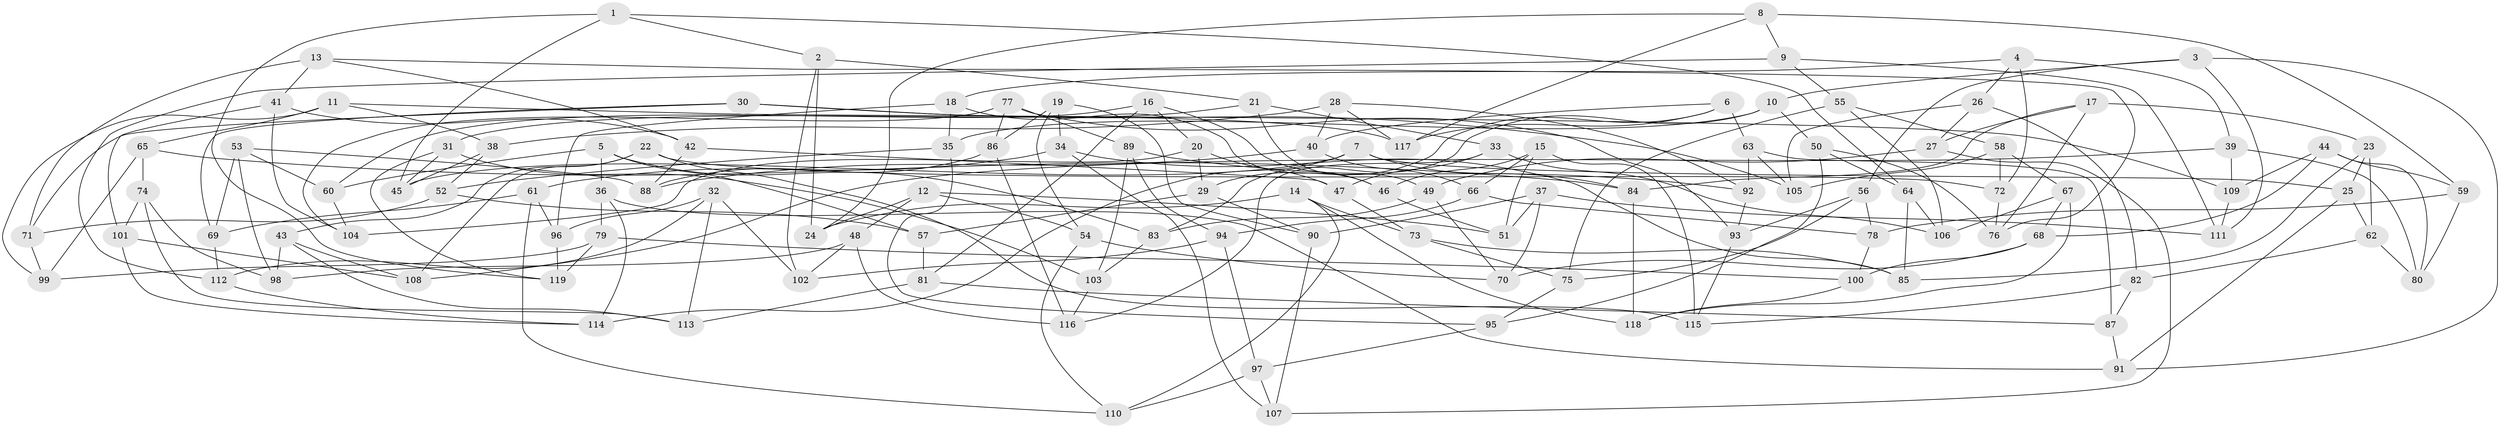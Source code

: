 // Generated by graph-tools (version 1.1) at 2025/26/03/09/25 03:26:52]
// undirected, 119 vertices, 238 edges
graph export_dot {
graph [start="1"]
  node [color=gray90,style=filled];
  1;
  2;
  3;
  4;
  5;
  6;
  7;
  8;
  9;
  10;
  11;
  12;
  13;
  14;
  15;
  16;
  17;
  18;
  19;
  20;
  21;
  22;
  23;
  24;
  25;
  26;
  27;
  28;
  29;
  30;
  31;
  32;
  33;
  34;
  35;
  36;
  37;
  38;
  39;
  40;
  41;
  42;
  43;
  44;
  45;
  46;
  47;
  48;
  49;
  50;
  51;
  52;
  53;
  54;
  55;
  56;
  57;
  58;
  59;
  60;
  61;
  62;
  63;
  64;
  65;
  66;
  67;
  68;
  69;
  70;
  71;
  72;
  73;
  74;
  75;
  76;
  77;
  78;
  79;
  80;
  81;
  82;
  83;
  84;
  85;
  86;
  87;
  88;
  89;
  90;
  91;
  92;
  93;
  94;
  95;
  96;
  97;
  98;
  99;
  100;
  101;
  102;
  103;
  104;
  105;
  106;
  107;
  108;
  109;
  110;
  111;
  112;
  113;
  114;
  115;
  116;
  117;
  118;
  119;
  1 -- 64;
  1 -- 2;
  1 -- 45;
  1 -- 119;
  2 -- 102;
  2 -- 21;
  2 -- 24;
  3 -- 111;
  3 -- 91;
  3 -- 56;
  3 -- 10;
  4 -- 39;
  4 -- 18;
  4 -- 72;
  4 -- 26;
  5 -- 36;
  5 -- 60;
  5 -- 83;
  5 -- 57;
  6 -- 117;
  6 -- 29;
  6 -- 63;
  6 -- 40;
  7 -- 84;
  7 -- 114;
  7 -- 45;
  7 -- 25;
  8 -- 24;
  8 -- 9;
  8 -- 117;
  8 -- 59;
  9 -- 112;
  9 -- 111;
  9 -- 55;
  10 -- 50;
  10 -- 35;
  10 -- 83;
  11 -- 38;
  11 -- 99;
  11 -- 65;
  11 -- 109;
  12 -- 24;
  12 -- 51;
  12 -- 48;
  12 -- 54;
  13 -- 71;
  13 -- 76;
  13 -- 42;
  13 -- 41;
  14 -- 110;
  14 -- 118;
  14 -- 73;
  14 -- 24;
  15 -- 66;
  15 -- 51;
  15 -- 115;
  15 -- 46;
  16 -- 60;
  16 -- 20;
  16 -- 46;
  16 -- 81;
  17 -- 23;
  17 -- 76;
  17 -- 27;
  17 -- 84;
  18 -- 46;
  18 -- 35;
  18 -- 96;
  19 -- 54;
  19 -- 90;
  19 -- 34;
  19 -- 86;
  20 -- 104;
  20 -- 47;
  20 -- 29;
  21 -- 49;
  21 -- 33;
  21 -- 31;
  22 -- 115;
  22 -- 43;
  22 -- 108;
  22 -- 72;
  23 -- 62;
  23 -- 85;
  23 -- 25;
  25 -- 91;
  25 -- 62;
  26 -- 27;
  26 -- 82;
  26 -- 105;
  27 -- 49;
  27 -- 107;
  28 -- 38;
  28 -- 117;
  28 -- 92;
  28 -- 40;
  29 -- 57;
  29 -- 90;
  30 -- 105;
  30 -- 117;
  30 -- 69;
  30 -- 71;
  31 -- 103;
  31 -- 45;
  31 -- 119;
  32 -- 102;
  32 -- 112;
  32 -- 113;
  32 -- 96;
  33 -- 106;
  33 -- 47;
  33 -- 116;
  34 -- 61;
  34 -- 107;
  34 -- 85;
  35 -- 52;
  35 -- 95;
  36 -- 79;
  36 -- 91;
  36 -- 114;
  37 -- 70;
  37 -- 111;
  37 -- 51;
  37 -- 90;
  38 -- 52;
  38 -- 45;
  39 -- 108;
  39 -- 109;
  39 -- 80;
  40 -- 66;
  40 -- 88;
  41 -- 101;
  41 -- 42;
  41 -- 104;
  42 -- 47;
  42 -- 88;
  43 -- 98;
  43 -- 108;
  43 -- 113;
  44 -- 68;
  44 -- 59;
  44 -- 109;
  44 -- 80;
  46 -- 51;
  47 -- 73;
  48 -- 102;
  48 -- 116;
  48 -- 98;
  49 -- 70;
  49 -- 83;
  50 -- 95;
  50 -- 64;
  50 -- 76;
  52 -- 71;
  52 -- 57;
  53 -- 88;
  53 -- 60;
  53 -- 69;
  53 -- 98;
  54 -- 70;
  54 -- 110;
  55 -- 106;
  55 -- 58;
  55 -- 75;
  56 -- 75;
  56 -- 78;
  56 -- 93;
  57 -- 81;
  58 -- 105;
  58 -- 72;
  58 -- 67;
  59 -- 78;
  59 -- 80;
  60 -- 104;
  61 -- 69;
  61 -- 110;
  61 -- 96;
  62 -- 82;
  62 -- 80;
  63 -- 92;
  63 -- 87;
  63 -- 105;
  64 -- 106;
  64 -- 85;
  65 -- 84;
  65 -- 99;
  65 -- 74;
  66 -- 94;
  66 -- 78;
  67 -- 68;
  67 -- 118;
  67 -- 106;
  68 -- 100;
  68 -- 70;
  69 -- 112;
  71 -- 99;
  72 -- 76;
  73 -- 85;
  73 -- 75;
  74 -- 98;
  74 -- 101;
  74 -- 113;
  75 -- 95;
  77 -- 104;
  77 -- 93;
  77 -- 89;
  77 -- 86;
  78 -- 100;
  79 -- 119;
  79 -- 100;
  79 -- 99;
  81 -- 87;
  81 -- 113;
  82 -- 87;
  82 -- 115;
  83 -- 103;
  84 -- 118;
  86 -- 88;
  86 -- 116;
  87 -- 91;
  89 -- 103;
  89 -- 94;
  89 -- 92;
  90 -- 107;
  92 -- 93;
  93 -- 115;
  94 -- 102;
  94 -- 97;
  95 -- 97;
  96 -- 119;
  97 -- 107;
  97 -- 110;
  100 -- 118;
  101 -- 114;
  101 -- 108;
  103 -- 116;
  109 -- 111;
  112 -- 114;
}
